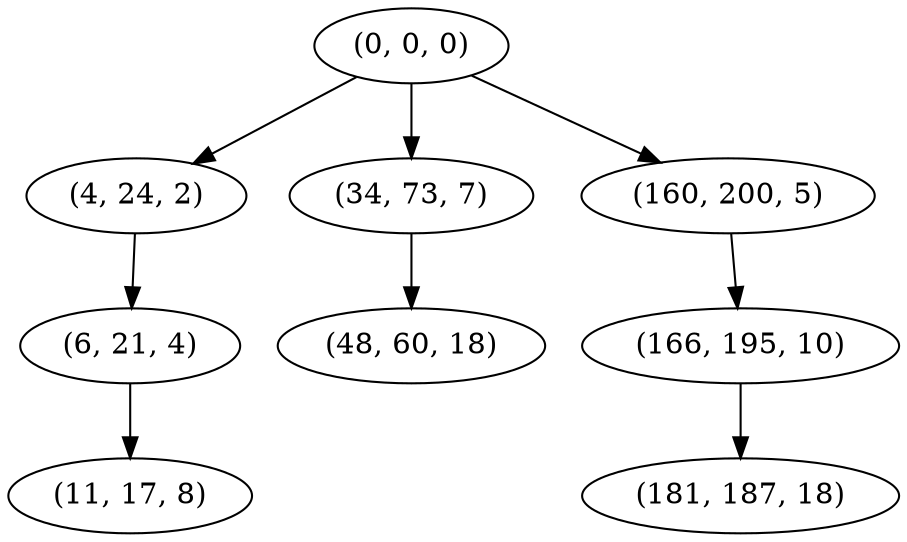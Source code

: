 digraph tree {
    "(0, 0, 0)";
    "(4, 24, 2)";
    "(6, 21, 4)";
    "(11, 17, 8)";
    "(34, 73, 7)";
    "(48, 60, 18)";
    "(160, 200, 5)";
    "(166, 195, 10)";
    "(181, 187, 18)";
    "(0, 0, 0)" -> "(4, 24, 2)";
    "(0, 0, 0)" -> "(34, 73, 7)";
    "(0, 0, 0)" -> "(160, 200, 5)";
    "(4, 24, 2)" -> "(6, 21, 4)";
    "(6, 21, 4)" -> "(11, 17, 8)";
    "(34, 73, 7)" -> "(48, 60, 18)";
    "(160, 200, 5)" -> "(166, 195, 10)";
    "(166, 195, 10)" -> "(181, 187, 18)";
}
